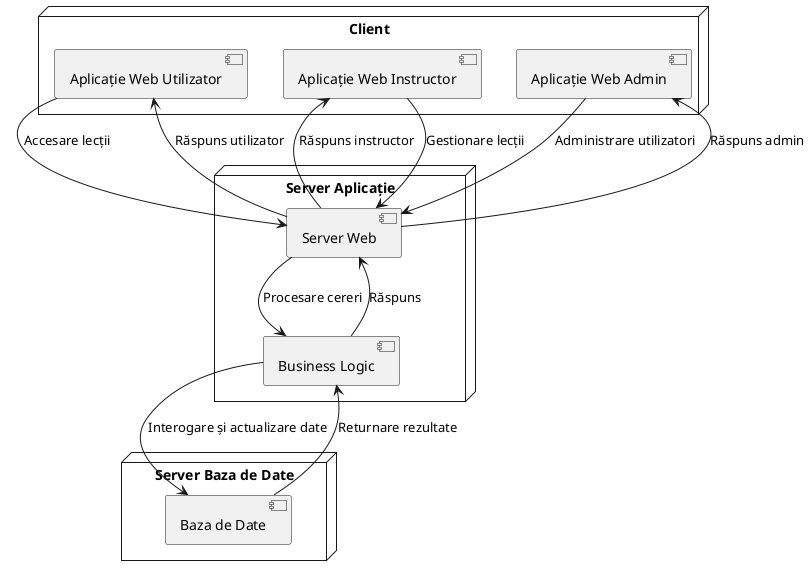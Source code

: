 @startuml
' Diagrama de desfășurare pentru un sistem educațional

node "Client" {
    component "Aplicație Web Utilizator" as WebAppUser
    component "Aplicație Web Instructor" as WebAppInstructor
    component "Aplicație Web Admin" as WebAppAdmin
}

node "Server Aplicație" {
    component "Server Web" as WebServer
    component "Business Logic" as BusinessLogic
}

node "Server Baza de Date" {
    component "Baza de Date" as Database
}

WebAppUser --> WebServer : Accesare lecții
WebAppInstructor --> WebServer : Gestionare lecții
WebAppAdmin --> WebServer : Administrare utilizatori

WebServer --> BusinessLogic : Procesare cereri
BusinessLogic --> Database : Interogare și actualizare date
Database --> BusinessLogic : Returnare rezultate
BusinessLogic --> WebServer : Răspuns
WebServer --> WebAppUser : Răspuns utilizator
WebServer --> WebAppInstructor : Răspuns instructor
WebServer --> WebAppAdmin : Răspuns admin

@enduml
